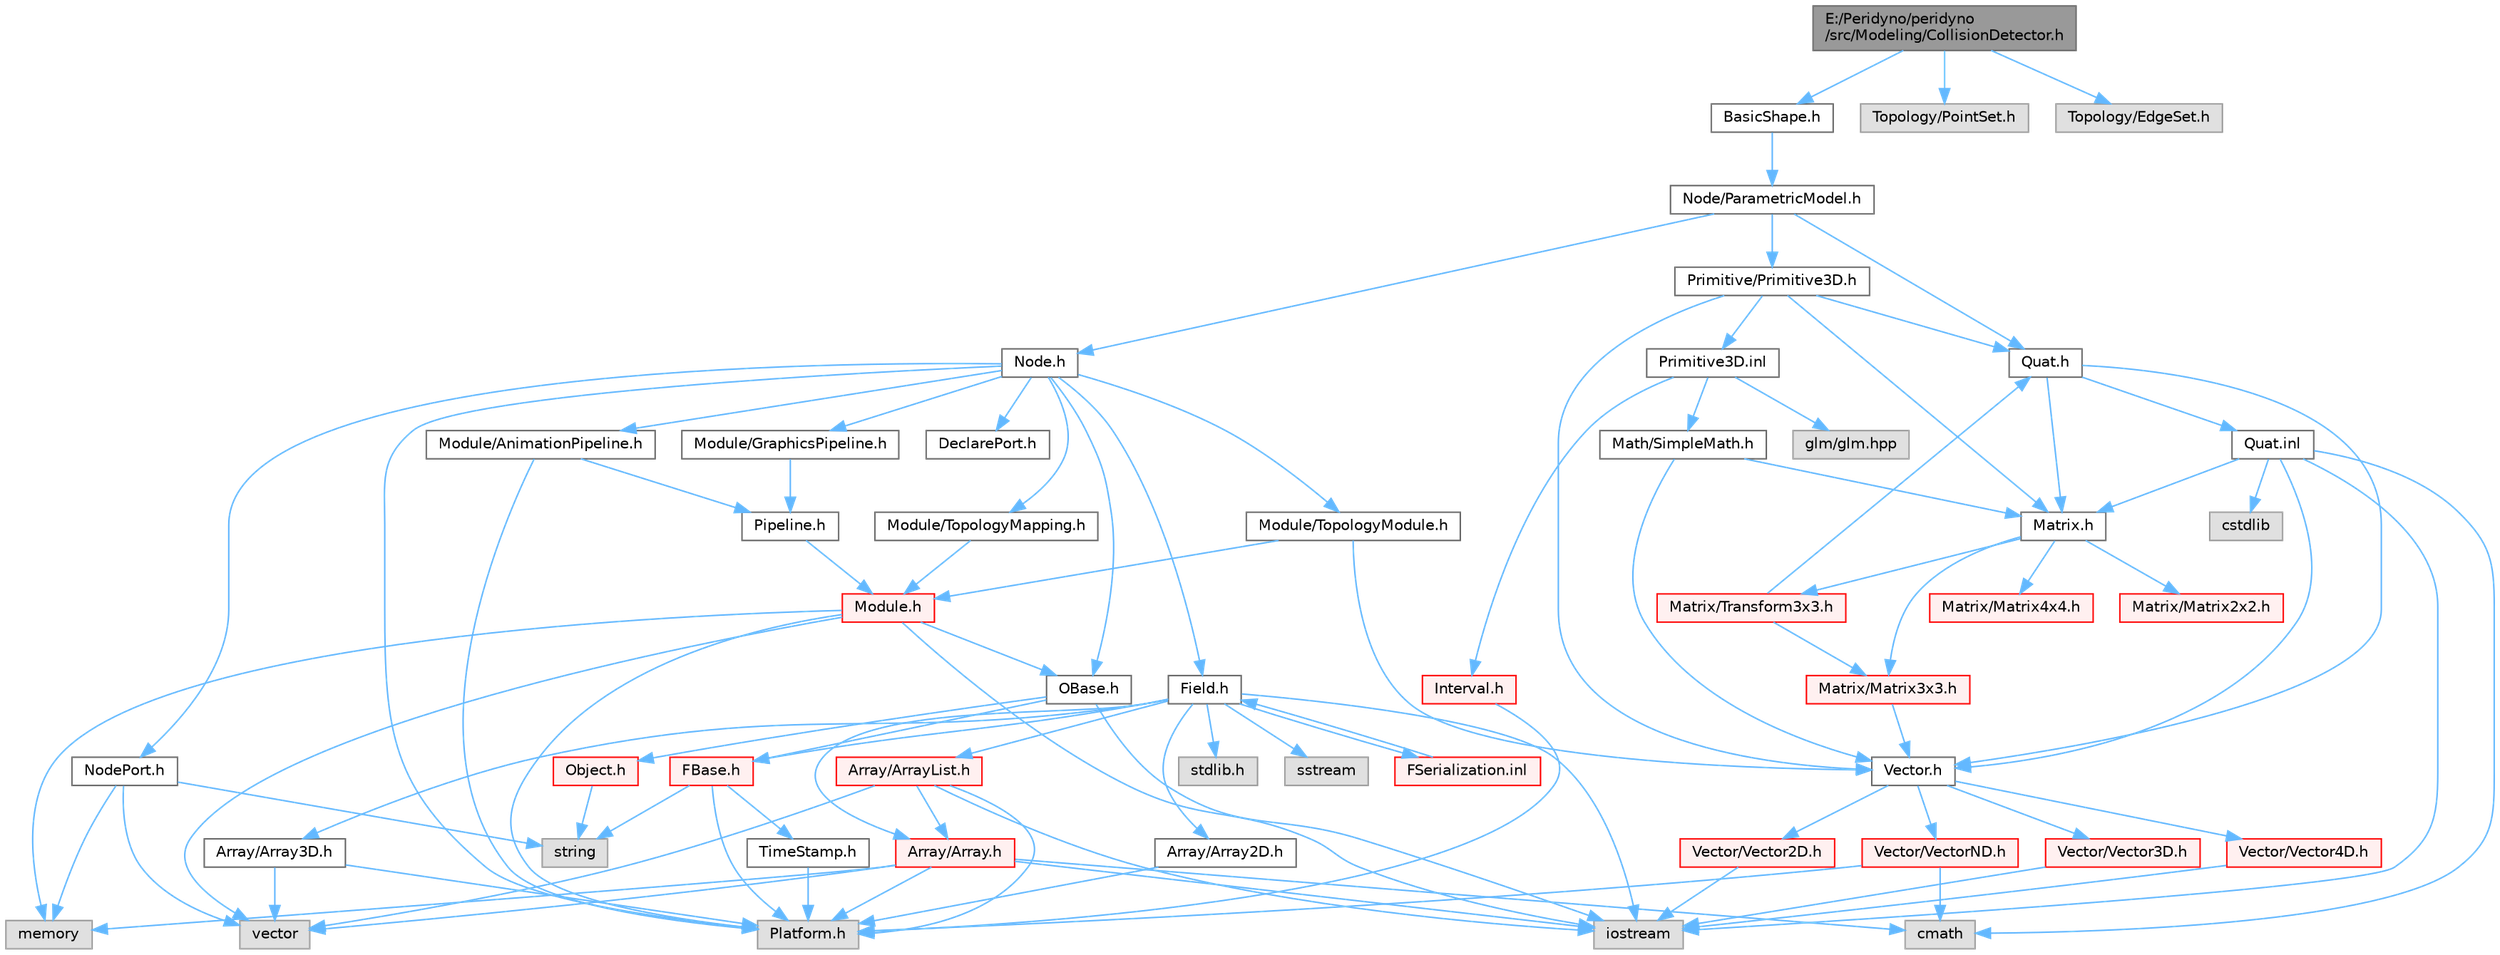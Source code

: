 digraph "E:/Peridyno/peridyno/src/Modeling/CollisionDetector.h"
{
 // LATEX_PDF_SIZE
  bgcolor="transparent";
  edge [fontname=Helvetica,fontsize=10,labelfontname=Helvetica,labelfontsize=10];
  node [fontname=Helvetica,fontsize=10,shape=box,height=0.2,width=0.4];
  Node1 [id="Node000001",label="E:/Peridyno/peridyno\l/src/Modeling/CollisionDetector.h",height=0.2,width=0.4,color="gray40", fillcolor="grey60", style="filled", fontcolor="black",tooltip=" "];
  Node1 -> Node2 [id="edge1_Node000001_Node000002",color="steelblue1",style="solid",tooltip=" "];
  Node2 [id="Node000002",label="BasicShape.h",height=0.2,width=0.4,color="grey40", fillcolor="white", style="filled",URL="$_basic_shape_8h.html",tooltip=" "];
  Node2 -> Node3 [id="edge2_Node000002_Node000003",color="steelblue1",style="solid",tooltip=" "];
  Node3 [id="Node000003",label="Node/ParametricModel.h",height=0.2,width=0.4,color="grey40", fillcolor="white", style="filled",URL="$_parametric_model_8h.html",tooltip=" "];
  Node3 -> Node4 [id="edge3_Node000003_Node000004",color="steelblue1",style="solid",tooltip=" "];
  Node4 [id="Node000004",label="Node.h",height=0.2,width=0.4,color="grey40", fillcolor="white", style="filled",URL="$_node_8h.html",tooltip=" "];
  Node4 -> Node5 [id="edge4_Node000004_Node000005",color="steelblue1",style="solid",tooltip=" "];
  Node5 [id="Node000005",label="OBase.h",height=0.2,width=0.4,color="grey40", fillcolor="white", style="filled",URL="$_o_base_8h.html",tooltip=" "];
  Node5 -> Node6 [id="edge5_Node000005_Node000006",color="steelblue1",style="solid",tooltip=" "];
  Node6 [id="Node000006",label="iostream",height=0.2,width=0.4,color="grey60", fillcolor="#E0E0E0", style="filled",tooltip=" "];
  Node5 -> Node7 [id="edge6_Node000005_Node000007",color="steelblue1",style="solid",tooltip=" "];
  Node7 [id="Node000007",label="FBase.h",height=0.2,width=0.4,color="red", fillcolor="#FFF0F0", style="filled",URL="$_f_base_8h.html",tooltip=" "];
  Node7 -> Node8 [id="edge7_Node000007_Node000008",color="steelblue1",style="solid",tooltip=" "];
  Node8 [id="Node000008",label="Platform.h",height=0.2,width=0.4,color="grey60", fillcolor="#E0E0E0", style="filled",tooltip=" "];
  Node7 -> Node9 [id="edge8_Node000007_Node000009",color="steelblue1",style="solid",tooltip=" "];
  Node9 [id="Node000009",label="TimeStamp.h",height=0.2,width=0.4,color="grey40", fillcolor="white", style="filled",URL="$_time_stamp_8h.html",tooltip=" "];
  Node9 -> Node8 [id="edge9_Node000009_Node000008",color="steelblue1",style="solid",tooltip=" "];
  Node7 -> Node11 [id="edge10_Node000007_Node000011",color="steelblue1",style="solid",tooltip=" "];
  Node11 [id="Node000011",label="string",height=0.2,width=0.4,color="grey60", fillcolor="#E0E0E0", style="filled",tooltip=" "];
  Node5 -> Node14 [id="edge11_Node000005_Node000014",color="steelblue1",style="solid",tooltip=" "];
  Node14 [id="Node000014",label="Object.h",height=0.2,width=0.4,color="red", fillcolor="#FFF0F0", style="filled",URL="$_object_8h.html",tooltip=" "];
  Node14 -> Node11 [id="edge12_Node000014_Node000011",color="steelblue1",style="solid",tooltip=" "];
  Node4 -> Node17 [id="edge13_Node000004_Node000017",color="steelblue1",style="solid",tooltip=" "];
  Node17 [id="Node000017",label="Field.h",height=0.2,width=0.4,color="grey40", fillcolor="white", style="filled",URL="$_field_8h.html",tooltip=" "];
  Node17 -> Node6 [id="edge14_Node000017_Node000006",color="steelblue1",style="solid",tooltip=" "];
  Node17 -> Node18 [id="edge15_Node000017_Node000018",color="steelblue1",style="solid",tooltip=" "];
  Node18 [id="Node000018",label="stdlib.h",height=0.2,width=0.4,color="grey60", fillcolor="#E0E0E0", style="filled",tooltip=" "];
  Node17 -> Node19 [id="edge16_Node000017_Node000019",color="steelblue1",style="solid",tooltip=" "];
  Node19 [id="Node000019",label="sstream",height=0.2,width=0.4,color="grey60", fillcolor="#E0E0E0", style="filled",tooltip=" "];
  Node17 -> Node7 [id="edge17_Node000017_Node000007",color="steelblue1",style="solid",tooltip=" "];
  Node17 -> Node20 [id="edge18_Node000017_Node000020",color="steelblue1",style="solid",tooltip=" "];
  Node20 [id="Node000020",label="Array/Array.h",height=0.2,width=0.4,color="red", fillcolor="#FFF0F0", style="filled",URL="$_array_8h.html",tooltip=" "];
  Node20 -> Node8 [id="edge19_Node000020_Node000008",color="steelblue1",style="solid",tooltip=" "];
  Node20 -> Node22 [id="edge20_Node000020_Node000022",color="steelblue1",style="solid",tooltip=" "];
  Node22 [id="Node000022",label="vector",height=0.2,width=0.4,color="grey60", fillcolor="#E0E0E0", style="filled",tooltip=" "];
  Node20 -> Node6 [id="edge21_Node000020_Node000006",color="steelblue1",style="solid",tooltip=" "];
  Node20 -> Node23 [id="edge22_Node000020_Node000023",color="steelblue1",style="solid",tooltip=" "];
  Node23 [id="Node000023",label="memory",height=0.2,width=0.4,color="grey60", fillcolor="#E0E0E0", style="filled",tooltip=" "];
  Node20 -> Node24 [id="edge23_Node000020_Node000024",color="steelblue1",style="solid",tooltip=" "];
  Node24 [id="Node000024",label="cmath",height=0.2,width=0.4,color="grey60", fillcolor="#E0E0E0", style="filled",tooltip=" "];
  Node17 -> Node25 [id="edge24_Node000017_Node000025",color="steelblue1",style="solid",tooltip=" "];
  Node25 [id="Node000025",label="Array/Array2D.h",height=0.2,width=0.4,color="grey40", fillcolor="white", style="filled",URL="$_array2_d_8h.html",tooltip=" "];
  Node25 -> Node8 [id="edge25_Node000025_Node000008",color="steelblue1",style="solid",tooltip=" "];
  Node17 -> Node26 [id="edge26_Node000017_Node000026",color="steelblue1",style="solid",tooltip=" "];
  Node26 [id="Node000026",label="Array/Array3D.h",height=0.2,width=0.4,color="grey40", fillcolor="white", style="filled",URL="$_array3_d_8h.html",tooltip=" "];
  Node26 -> Node8 [id="edge27_Node000026_Node000008",color="steelblue1",style="solid",tooltip=" "];
  Node26 -> Node22 [id="edge28_Node000026_Node000022",color="steelblue1",style="solid",tooltip=" "];
  Node17 -> Node27 [id="edge29_Node000017_Node000027",color="steelblue1",style="solid",tooltip=" "];
  Node27 [id="Node000027",label="Array/ArrayList.h",height=0.2,width=0.4,color="red", fillcolor="#FFF0F0", style="filled",URL="$_array_list_8h.html",tooltip=" "];
  Node27 -> Node22 [id="edge30_Node000027_Node000022",color="steelblue1",style="solid",tooltip=" "];
  Node27 -> Node6 [id="edge31_Node000027_Node000006",color="steelblue1",style="solid",tooltip=" "];
  Node27 -> Node8 [id="edge32_Node000027_Node000008",color="steelblue1",style="solid",tooltip=" "];
  Node27 -> Node20 [id="edge33_Node000027_Node000020",color="steelblue1",style="solid",tooltip=" "];
  Node17 -> Node68 [id="edge34_Node000017_Node000068",color="steelblue1",style="solid",tooltip=" "];
  Node68 [id="Node000068",label="FSerialization.inl",height=0.2,width=0.4,color="red", fillcolor="#FFF0F0", style="filled",URL="$_f_serialization_8inl.html",tooltip=" "];
  Node68 -> Node17 [id="edge35_Node000068_Node000017",color="steelblue1",style="solid",tooltip=" "];
  Node4 -> Node8 [id="edge36_Node000004_Node000008",color="steelblue1",style="solid",tooltip=" "];
  Node4 -> Node72 [id="edge37_Node000004_Node000072",color="steelblue1",style="solid",tooltip=" "];
  Node72 [id="Node000072",label="DeclarePort.h",height=0.2,width=0.4,color="grey40", fillcolor="white", style="filled",URL="$_declare_port_8h.html",tooltip=" "];
  Node4 -> Node73 [id="edge38_Node000004_Node000073",color="steelblue1",style="solid",tooltip=" "];
  Node73 [id="Node000073",label="NodePort.h",height=0.2,width=0.4,color="grey40", fillcolor="white", style="filled",URL="$_node_port_8h.html",tooltip=" "];
  Node73 -> Node11 [id="edge39_Node000073_Node000011",color="steelblue1",style="solid",tooltip=" "];
  Node73 -> Node22 [id="edge40_Node000073_Node000022",color="steelblue1",style="solid",tooltip=" "];
  Node73 -> Node23 [id="edge41_Node000073_Node000023",color="steelblue1",style="solid",tooltip=" "];
  Node4 -> Node74 [id="edge42_Node000004_Node000074",color="steelblue1",style="solid",tooltip=" "];
  Node74 [id="Node000074",label="Module/TopologyModule.h",height=0.2,width=0.4,color="grey40", fillcolor="white", style="filled",URL="$_topology_module_8h.html",tooltip=" "];
  Node74 -> Node32 [id="edge43_Node000074_Node000032",color="steelblue1",style="solid",tooltip=" "];
  Node32 [id="Node000032",label="Vector.h",height=0.2,width=0.4,color="grey40", fillcolor="white", style="filled",URL="$_vector_8h.html",tooltip=" "];
  Node32 -> Node33 [id="edge44_Node000032_Node000033",color="steelblue1",style="solid",tooltip=" "];
  Node33 [id="Node000033",label="Vector/Vector2D.h",height=0.2,width=0.4,color="red", fillcolor="#FFF0F0", style="filled",URL="$_vector2_d_8h.html",tooltip=" "];
  Node33 -> Node6 [id="edge45_Node000033_Node000006",color="steelblue1",style="solid",tooltip=" "];
  Node32 -> Node39 [id="edge46_Node000032_Node000039",color="steelblue1",style="solid",tooltip=" "];
  Node39 [id="Node000039",label="Vector/Vector3D.h",height=0.2,width=0.4,color="red", fillcolor="#FFF0F0", style="filled",URL="$_vector3_d_8h.html",tooltip=" "];
  Node39 -> Node6 [id="edge47_Node000039_Node000006",color="steelblue1",style="solid",tooltip=" "];
  Node32 -> Node42 [id="edge48_Node000032_Node000042",color="steelblue1",style="solid",tooltip=" "];
  Node42 [id="Node000042",label="Vector/Vector4D.h",height=0.2,width=0.4,color="red", fillcolor="#FFF0F0", style="filled",URL="$_vector4_d_8h.html",tooltip=" "];
  Node42 -> Node6 [id="edge49_Node000042_Node000006",color="steelblue1",style="solid",tooltip=" "];
  Node32 -> Node45 [id="edge50_Node000032_Node000045",color="steelblue1",style="solid",tooltip=" "];
  Node45 [id="Node000045",label="Vector/VectorND.h",height=0.2,width=0.4,color="red", fillcolor="#FFF0F0", style="filled",URL="$_vector_n_d_8h.html",tooltip=" "];
  Node45 -> Node24 [id="edge51_Node000045_Node000024",color="steelblue1",style="solid",tooltip=" "];
  Node45 -> Node8 [id="edge52_Node000045_Node000008",color="steelblue1",style="solid",tooltip=" "];
  Node74 -> Node75 [id="edge53_Node000074_Node000075",color="steelblue1",style="solid",tooltip=" "];
  Node75 [id="Node000075",label="Module.h",height=0.2,width=0.4,color="red", fillcolor="#FFF0F0", style="filled",URL="$_module_8h.html",tooltip=" "];
  Node75 -> Node8 [id="edge54_Node000075_Node000008",color="steelblue1",style="solid",tooltip=" "];
  Node75 -> Node23 [id="edge55_Node000075_Node000023",color="steelblue1",style="solid",tooltip=" "];
  Node75 -> Node22 [id="edge56_Node000075_Node000022",color="steelblue1",style="solid",tooltip=" "];
  Node75 -> Node6 [id="edge57_Node000075_Node000006",color="steelblue1",style="solid",tooltip=" "];
  Node75 -> Node5 [id="edge58_Node000075_Node000005",color="steelblue1",style="solid",tooltip=" "];
  Node4 -> Node94 [id="edge59_Node000004_Node000094",color="steelblue1",style="solid",tooltip=" "];
  Node94 [id="Node000094",label="Module/TopologyMapping.h",height=0.2,width=0.4,color="grey40", fillcolor="white", style="filled",URL="$_topology_mapping_8h.html",tooltip=" "];
  Node94 -> Node75 [id="edge60_Node000094_Node000075",color="steelblue1",style="solid",tooltip=" "];
  Node4 -> Node95 [id="edge61_Node000004_Node000095",color="steelblue1",style="solid",tooltip=" "];
  Node95 [id="Node000095",label="Module/AnimationPipeline.h",height=0.2,width=0.4,color="grey40", fillcolor="white", style="filled",URL="$_animation_pipeline_8h.html",tooltip=" "];
  Node95 -> Node96 [id="edge62_Node000095_Node000096",color="steelblue1",style="solid",tooltip=" "];
  Node96 [id="Node000096",label="Pipeline.h",height=0.2,width=0.4,color="grey40", fillcolor="white", style="filled",URL="$_pipeline_8h.html",tooltip=" "];
  Node96 -> Node75 [id="edge63_Node000096_Node000075",color="steelblue1",style="solid",tooltip=" "];
  Node95 -> Node8 [id="edge64_Node000095_Node000008",color="steelblue1",style="solid",tooltip=" "];
  Node4 -> Node97 [id="edge65_Node000004_Node000097",color="steelblue1",style="solid",tooltip=" "];
  Node97 [id="Node000097",label="Module/GraphicsPipeline.h",height=0.2,width=0.4,color="grey40", fillcolor="white", style="filled",URL="$_graphics_pipeline_8h.html",tooltip=" "];
  Node97 -> Node96 [id="edge66_Node000097_Node000096",color="steelblue1",style="solid",tooltip=" "];
  Node3 -> Node63 [id="edge67_Node000003_Node000063",color="steelblue1",style="solid",tooltip=" "];
  Node63 [id="Node000063",label="Quat.h",height=0.2,width=0.4,color="grey40", fillcolor="white", style="filled",URL="$_quat_8h.html",tooltip="Implementation of quaternion."];
  Node63 -> Node32 [id="edge68_Node000063_Node000032",color="steelblue1",style="solid",tooltip=" "];
  Node63 -> Node50 [id="edge69_Node000063_Node000050",color="steelblue1",style="solid",tooltip=" "];
  Node50 [id="Node000050",label="Matrix.h",height=0.2,width=0.4,color="grey40", fillcolor="white", style="filled",URL="$_matrix_8h.html",tooltip=" "];
  Node50 -> Node51 [id="edge70_Node000050_Node000051",color="steelblue1",style="solid",tooltip=" "];
  Node51 [id="Node000051",label="Matrix/Matrix2x2.h",height=0.2,width=0.4,color="red", fillcolor="#FFF0F0", style="filled",URL="$_matrix2x2_8h.html",tooltip=" "];
  Node50 -> Node56 [id="edge71_Node000050_Node000056",color="steelblue1",style="solid",tooltip=" "];
  Node56 [id="Node000056",label="Matrix/Matrix3x3.h",height=0.2,width=0.4,color="red", fillcolor="#FFF0F0", style="filled",URL="$_matrix3x3_8h.html",tooltip=" "];
  Node56 -> Node32 [id="edge72_Node000056_Node000032",color="steelblue1",style="solid",tooltip=" "];
  Node50 -> Node59 [id="edge73_Node000050_Node000059",color="steelblue1",style="solid",tooltip=" "];
  Node59 [id="Node000059",label="Matrix/Matrix4x4.h",height=0.2,width=0.4,color="red", fillcolor="#FFF0F0", style="filled",URL="$_matrix4x4_8h.html",tooltip=" "];
  Node50 -> Node62 [id="edge74_Node000050_Node000062",color="steelblue1",style="solid",tooltip=" "];
  Node62 [id="Node000062",label="Matrix/Transform3x3.h",height=0.2,width=0.4,color="red", fillcolor="#FFF0F0", style="filled",URL="$_transform3x3_8h.html",tooltip=" "];
  Node62 -> Node63 [id="edge75_Node000062_Node000063",color="steelblue1",style="solid",tooltip=" "];
  Node62 -> Node56 [id="edge76_Node000062_Node000056",color="steelblue1",style="solid",tooltip=" "];
  Node63 -> Node64 [id="edge77_Node000063_Node000064",color="steelblue1",style="solid",tooltip=" "];
  Node64 [id="Node000064",label="Quat.inl",height=0.2,width=0.4,color="grey40", fillcolor="white", style="filled",URL="$_quat_8inl.html",tooltip=" "];
  Node64 -> Node24 [id="edge78_Node000064_Node000024",color="steelblue1",style="solid",tooltip=" "];
  Node64 -> Node65 [id="edge79_Node000064_Node000065",color="steelblue1",style="solid",tooltip=" "];
  Node65 [id="Node000065",label="cstdlib",height=0.2,width=0.4,color="grey60", fillcolor="#E0E0E0", style="filled",tooltip=" "];
  Node64 -> Node6 [id="edge80_Node000064_Node000006",color="steelblue1",style="solid",tooltip=" "];
  Node64 -> Node32 [id="edge81_Node000064_Node000032",color="steelblue1",style="solid",tooltip=" "];
  Node64 -> Node50 [id="edge82_Node000064_Node000050",color="steelblue1",style="solid",tooltip=" "];
  Node3 -> Node98 [id="edge83_Node000003_Node000098",color="steelblue1",style="solid",tooltip=" "];
  Node98 [id="Node000098",label="Primitive/Primitive3D.h",height=0.2,width=0.4,color="grey40", fillcolor="white", style="filled",URL="$_primitive3_d_8h.html",tooltip=" "];
  Node98 -> Node32 [id="edge84_Node000098_Node000032",color="steelblue1",style="solid",tooltip=" "];
  Node98 -> Node50 [id="edge85_Node000098_Node000050",color="steelblue1",style="solid",tooltip=" "];
  Node98 -> Node63 [id="edge86_Node000098_Node000063",color="steelblue1",style="solid",tooltip=" "];
  Node98 -> Node99 [id="edge87_Node000098_Node000099",color="steelblue1",style="solid",tooltip=" "];
  Node99 [id="Node000099",label="Primitive3D.inl",height=0.2,width=0.4,color="grey40", fillcolor="white", style="filled",URL="$_primitive3_d_8inl.html",tooltip=" "];
  Node99 -> Node31 [id="edge88_Node000099_Node000031",color="steelblue1",style="solid",tooltip=" "];
  Node31 [id="Node000031",label="Math/SimpleMath.h",height=0.2,width=0.4,color="grey40", fillcolor="white", style="filled",URL="$_simple_math_8h.html",tooltip=" "];
  Node31 -> Node32 [id="edge89_Node000031_Node000032",color="steelblue1",style="solid",tooltip=" "];
  Node31 -> Node50 [id="edge90_Node000031_Node000050",color="steelblue1",style="solid",tooltip=" "];
  Node99 -> Node100 [id="edge91_Node000099_Node000100",color="steelblue1",style="solid",tooltip=" "];
  Node100 [id="Node000100",label="Interval.h",height=0.2,width=0.4,color="red", fillcolor="#FFF0F0", style="filled",URL="$_interval_8h.html",tooltip=" "];
  Node100 -> Node8 [id="edge92_Node000100_Node000008",color="steelblue1",style="solid",tooltip=" "];
  Node99 -> Node67 [id="edge93_Node000099_Node000067",color="steelblue1",style="solid",tooltip=" "];
  Node67 [id="Node000067",label="glm/glm.hpp",height=0.2,width=0.4,color="grey60", fillcolor="#E0E0E0", style="filled",tooltip=" "];
  Node1 -> Node102 [id="edge94_Node000001_Node000102",color="steelblue1",style="solid",tooltip=" "];
  Node102 [id="Node000102",label="Topology/PointSet.h",height=0.2,width=0.4,color="grey60", fillcolor="#E0E0E0", style="filled",tooltip=" "];
  Node1 -> Node103 [id="edge95_Node000001_Node000103",color="steelblue1",style="solid",tooltip=" "];
  Node103 [id="Node000103",label="Topology/EdgeSet.h",height=0.2,width=0.4,color="grey60", fillcolor="#E0E0E0", style="filled",tooltip=" "];
}
